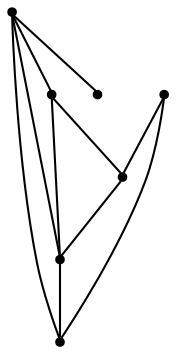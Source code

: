 graph {
  node [shape=point,comment="{\"directed\":false,\"doi\":\"10.1007/978-3-319-27261-0_14\",\"figure\":\"1 (2)\"}"]

  v0 [pos="659.9634415652655,431.90057511209926"]
  v1 [pos="629.9628712143186,281.88258384193074"]
  v2 [pos="614.9604558268522,341.88744032490575"]
  v3 [pos="569.9491400057206,401.8961120661836"]
  v4 [pos="674.9700537883,341.88744032490575"]
  v5 [pos="569.9491400057204,281.8825838419307"]
  v6 [pos="569.9491400057206,326.88508162667114"]

  v0 -- v1 [id="-1",pos="659.9634415652655,431.90057511209926 629.9628712143186,281.88258384193074 629.9628712143186,281.88258384193074 629.9628712143186,281.88258384193074"]
  v3 -- v6 [id="-2",pos="569.9491400057206,401.8961120661836 569.9491400057206,326.88508162667114 569.9491400057206,326.88508162667114 569.9491400057206,326.88508162667114"]
  v3 -- v2 [id="-3",pos="569.9491400057206,401.8961120661836 614.9604558268522,341.88744032490575 614.9604558268522,341.88744032490575 614.9604558268522,341.88744032490575"]
  v6 -- v2 [id="-4",pos="569.9491400057206,326.88508162667114 614.9604558268522,341.88744032490575 614.9604558268522,341.88744032490575 614.9604558268522,341.88744032490575"]
  v5 -- v1 [id="-5",pos="569.9491400057204,281.8825838419307 629.9628712143186,281.88258384193074 629.9628712143186,281.88258384193074 629.9628712143186,281.88258384193074"]
  v5 -- v6 [id="-6",pos="569.9491400057204,281.8825838419307 569.9491400057206,326.88508162667114 569.9491400057206,326.88508162667114 569.9491400057206,326.88508162667114"]
  v2 -- v1 [id="-7",pos="614.9604558268522,341.88744032490575 629.9628712143186,281.88258384193074 629.9628712143186,281.88258384193074 629.9628712143186,281.88258384193074"]
  v0 -- v4 [id="-8",pos="659.9634415652655,431.90057511209926 674.9700537883,341.88744032490575 674.9700537883,341.88744032490575 674.9700537883,341.88744032490575"]
  v0 -- v3 [id="-9",pos="659.9634415652655,431.90057511209926 569.9491400057206,401.8961120661836 569.9491400057206,401.8961120661836 569.9491400057206,401.8961120661836"]
  v0 -- v2 [id="-10",pos="659.9634415652655,431.90057511209926 614.9604558268522,341.88744032490575 614.9604558268522,341.88744032490575 614.9604558268522,341.88744032490575"]
}